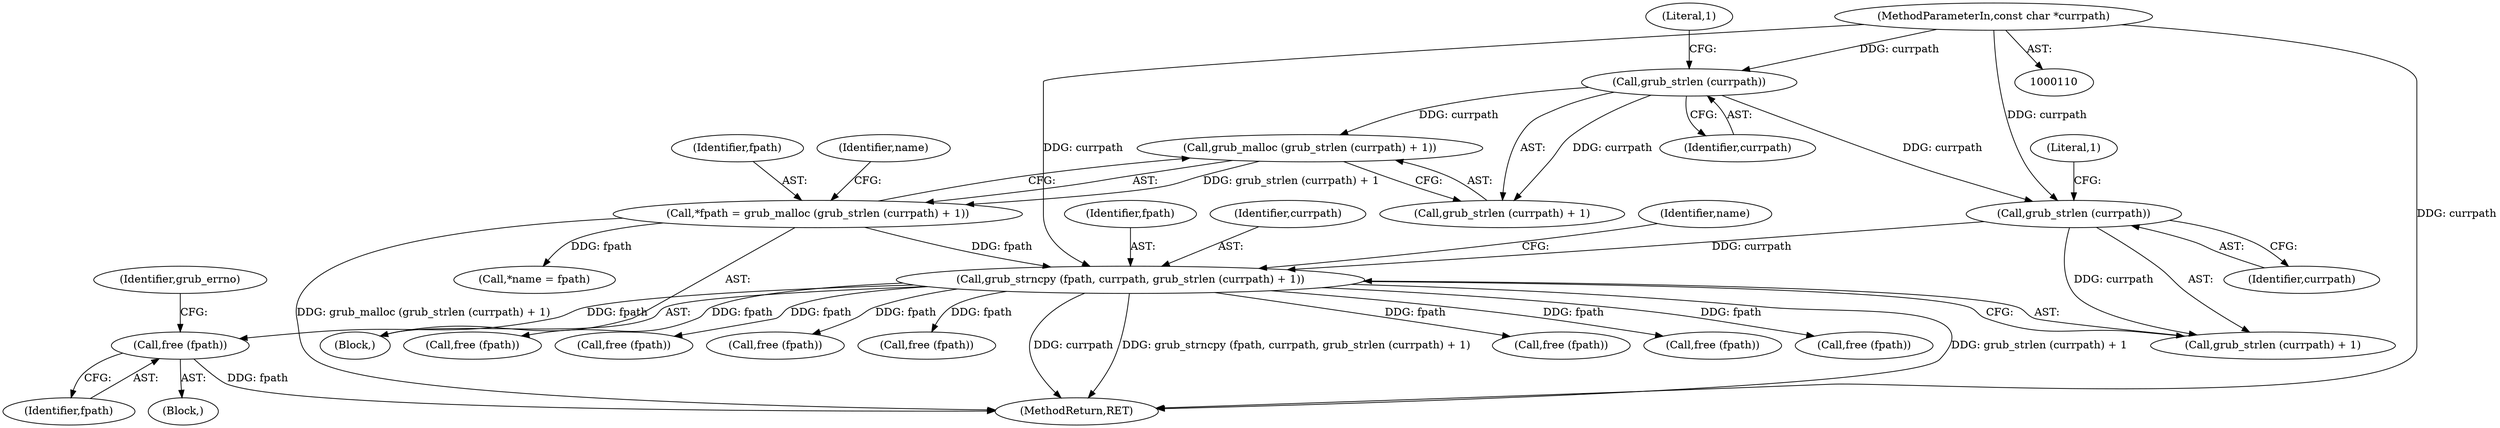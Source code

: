 digraph "0_radare2_65000a7fd9eea62359e6d6714f17b94a99a82edd_2@API" {
"1000329" [label="(Call,free (fpath))"];
"1000146" [label="(Call,grub_strncpy (fpath, currpath, grub_strlen (currpath) + 1))"];
"1000117" [label="(Call,*fpath = grub_malloc (grub_strlen (currpath) + 1))"];
"1000119" [label="(Call,grub_malloc (grub_strlen (currpath) + 1))"];
"1000121" [label="(Call,grub_strlen (currpath))"];
"1000111" [label="(MethodParameterIn,const char *currpath)"];
"1000150" [label="(Call,grub_strlen (currpath))"];
"1000151" [label="(Identifier,currpath)"];
"1000122" [label="(Identifier,currpath)"];
"1000150" [label="(Call,grub_strlen (currpath))"];
"1000117" [label="(Call,*fpath = grub_malloc (grub_strlen (currpath) + 1))"];
"1000118" [label="(Identifier,fpath)"];
"1000169" [label="(Call,free (fpath))"];
"1000119" [label="(Call,grub_malloc (grub_strlen (currpath) + 1))"];
"1000367" [label="(MethodReturn,RET)"];
"1000121" [label="(Call,grub_strlen (currpath))"];
"1000246" [label="(Call,free (fpath))"];
"1000120" [label="(Call,grub_strlen (currpath) + 1)"];
"1000271" [label="(Call,free (fpath))"];
"1000111" [label="(MethodParameterIn,const char *currpath)"];
"1000203" [label="(Call,free (fpath))"];
"1000156" [label="(Identifier,name)"];
"1000125" [label="(Call,*name = fpath)"];
"1000147" [label="(Identifier,fpath)"];
"1000361" [label="(Call,free (fpath))"];
"1000152" [label="(Literal,1)"];
"1000126" [label="(Identifier,name)"];
"1000332" [label="(Identifier,grub_errno)"];
"1000123" [label="(Literal,1)"];
"1000330" [label="(Identifier,fpath)"];
"1000149" [label="(Call,grub_strlen (currpath) + 1)"];
"1000291" [label="(Call,free (fpath))"];
"1000115" [label="(Block,)"];
"1000329" [label="(Call,free (fpath))"];
"1000146" [label="(Call,grub_strncpy (fpath, currpath, grub_strlen (currpath) + 1))"];
"1000148" [label="(Identifier,currpath)"];
"1000354" [label="(Call,free (fpath))"];
"1000325" [label="(Block,)"];
"1000329" -> "1000325"  [label="AST: "];
"1000329" -> "1000330"  [label="CFG: "];
"1000330" -> "1000329"  [label="AST: "];
"1000332" -> "1000329"  [label="CFG: "];
"1000329" -> "1000367"  [label="DDG: fpath"];
"1000146" -> "1000329"  [label="DDG: fpath"];
"1000146" -> "1000115"  [label="AST: "];
"1000146" -> "1000149"  [label="CFG: "];
"1000147" -> "1000146"  [label="AST: "];
"1000148" -> "1000146"  [label="AST: "];
"1000149" -> "1000146"  [label="AST: "];
"1000156" -> "1000146"  [label="CFG: "];
"1000146" -> "1000367"  [label="DDG: grub_strlen (currpath) + 1"];
"1000146" -> "1000367"  [label="DDG: currpath"];
"1000146" -> "1000367"  [label="DDG: grub_strncpy (fpath, currpath, grub_strlen (currpath) + 1)"];
"1000117" -> "1000146"  [label="DDG: fpath"];
"1000150" -> "1000146"  [label="DDG: currpath"];
"1000111" -> "1000146"  [label="DDG: currpath"];
"1000146" -> "1000169"  [label="DDG: fpath"];
"1000146" -> "1000203"  [label="DDG: fpath"];
"1000146" -> "1000246"  [label="DDG: fpath"];
"1000146" -> "1000271"  [label="DDG: fpath"];
"1000146" -> "1000291"  [label="DDG: fpath"];
"1000146" -> "1000354"  [label="DDG: fpath"];
"1000146" -> "1000361"  [label="DDG: fpath"];
"1000117" -> "1000115"  [label="AST: "];
"1000117" -> "1000119"  [label="CFG: "];
"1000118" -> "1000117"  [label="AST: "];
"1000119" -> "1000117"  [label="AST: "];
"1000126" -> "1000117"  [label="CFG: "];
"1000117" -> "1000367"  [label="DDG: grub_malloc (grub_strlen (currpath) + 1)"];
"1000119" -> "1000117"  [label="DDG: grub_strlen (currpath) + 1"];
"1000117" -> "1000125"  [label="DDG: fpath"];
"1000119" -> "1000120"  [label="CFG: "];
"1000120" -> "1000119"  [label="AST: "];
"1000121" -> "1000119"  [label="DDG: currpath"];
"1000121" -> "1000120"  [label="AST: "];
"1000121" -> "1000122"  [label="CFG: "];
"1000122" -> "1000121"  [label="AST: "];
"1000123" -> "1000121"  [label="CFG: "];
"1000121" -> "1000120"  [label="DDG: currpath"];
"1000111" -> "1000121"  [label="DDG: currpath"];
"1000121" -> "1000150"  [label="DDG: currpath"];
"1000111" -> "1000110"  [label="AST: "];
"1000111" -> "1000367"  [label="DDG: currpath"];
"1000111" -> "1000150"  [label="DDG: currpath"];
"1000150" -> "1000149"  [label="AST: "];
"1000150" -> "1000151"  [label="CFG: "];
"1000151" -> "1000150"  [label="AST: "];
"1000152" -> "1000150"  [label="CFG: "];
"1000150" -> "1000149"  [label="DDG: currpath"];
}
